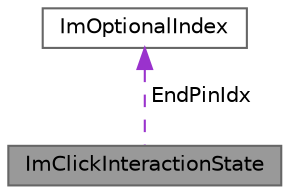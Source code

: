 digraph "ImClickInteractionState"
{
 // LATEX_PDF_SIZE
  bgcolor="transparent";
  edge [fontname=Helvetica,fontsize=10,labelfontname=Helvetica,labelfontsize=10];
  node [fontname=Helvetica,fontsize=10,shape=box,height=0.2,width=0.4];
  Node1 [label="ImClickInteractionState",height=0.2,width=0.4,color="gray40", fillcolor="grey60", style="filled", fontcolor="black",tooltip=" "];
  Node2 -> Node1 [dir="back",color="darkorchid3",style="dashed",label=" EndPinIdx" ];
  Node2 [label="ImOptionalIndex",height=0.2,width=0.4,color="gray40", fillcolor="white", style="filled",URL="$struct_im_optional_index.html",tooltip=" "];
}

